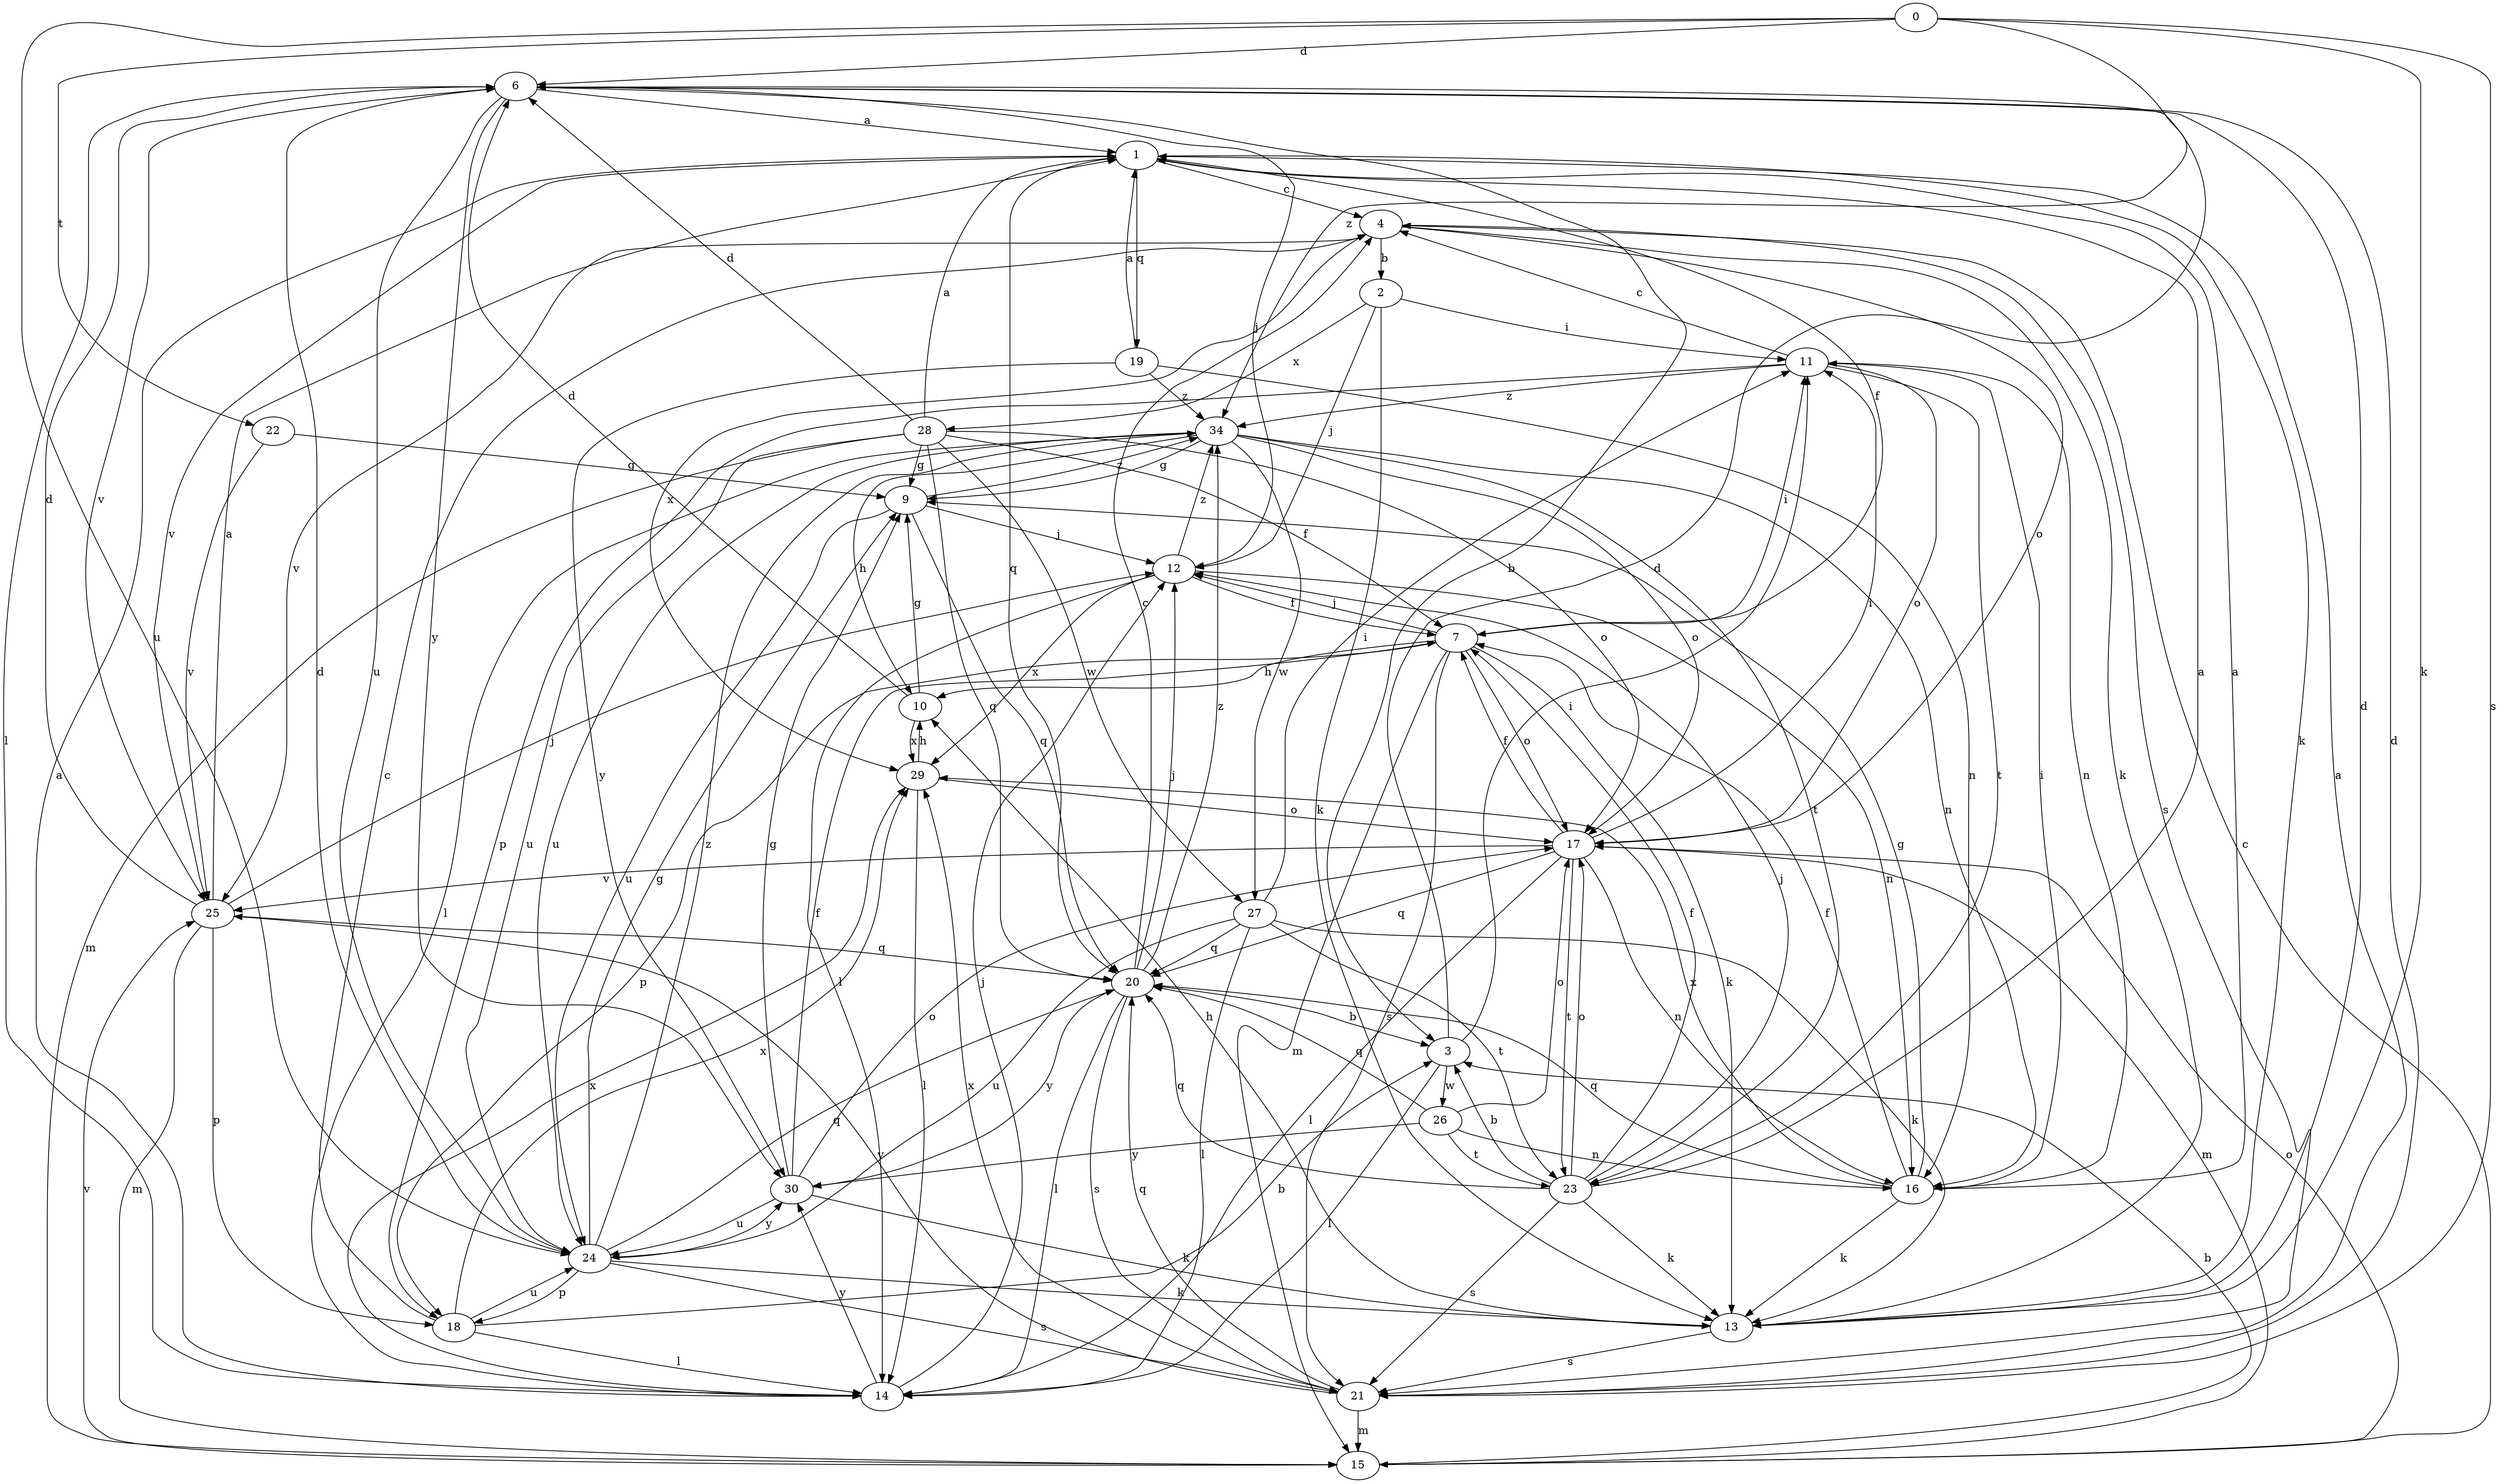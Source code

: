 strict digraph  {
0;
1;
2;
3;
4;
6;
7;
9;
10;
11;
12;
13;
14;
15;
16;
17;
18;
19;
20;
21;
22;
23;
24;
25;
26;
27;
28;
29;
30;
34;
0 -> 6  [label=d];
0 -> 13  [label=k];
0 -> 21  [label=s];
0 -> 22  [label=t];
0 -> 24  [label=u];
0 -> 34  [label=z];
1 -> 4  [label=c];
1 -> 7  [label=f];
1 -> 13  [label=k];
1 -> 19  [label=q];
1 -> 20  [label=q];
1 -> 25  [label=v];
2 -> 11  [label=i];
2 -> 12  [label=j];
2 -> 13  [label=k];
2 -> 28  [label=x];
3 -> 6  [label=d];
3 -> 11  [label=i];
3 -> 14  [label=l];
3 -> 26  [label=w];
4 -> 2  [label=b];
4 -> 13  [label=k];
4 -> 17  [label=o];
4 -> 21  [label=s];
4 -> 25  [label=v];
4 -> 29  [label=x];
6 -> 1  [label=a];
6 -> 3  [label=b];
6 -> 12  [label=j];
6 -> 14  [label=l];
6 -> 24  [label=u];
6 -> 25  [label=v];
6 -> 30  [label=y];
7 -> 10  [label=h];
7 -> 11  [label=i];
7 -> 12  [label=j];
7 -> 13  [label=k];
7 -> 15  [label=m];
7 -> 17  [label=o];
7 -> 18  [label=p];
7 -> 21  [label=s];
9 -> 12  [label=j];
9 -> 20  [label=q];
9 -> 24  [label=u];
9 -> 34  [label=z];
10 -> 6  [label=d];
10 -> 9  [label=g];
10 -> 29  [label=x];
11 -> 4  [label=c];
11 -> 16  [label=n];
11 -> 17  [label=o];
11 -> 18  [label=p];
11 -> 23  [label=t];
11 -> 34  [label=z];
12 -> 7  [label=f];
12 -> 14  [label=l];
12 -> 16  [label=n];
12 -> 29  [label=x];
12 -> 34  [label=z];
13 -> 6  [label=d];
13 -> 10  [label=h];
13 -> 21  [label=s];
14 -> 1  [label=a];
14 -> 12  [label=j];
14 -> 29  [label=x];
14 -> 30  [label=y];
15 -> 3  [label=b];
15 -> 4  [label=c];
15 -> 17  [label=o];
15 -> 25  [label=v];
16 -> 1  [label=a];
16 -> 7  [label=f];
16 -> 9  [label=g];
16 -> 11  [label=i];
16 -> 13  [label=k];
16 -> 20  [label=q];
16 -> 29  [label=x];
17 -> 7  [label=f];
17 -> 11  [label=i];
17 -> 14  [label=l];
17 -> 15  [label=m];
17 -> 16  [label=n];
17 -> 20  [label=q];
17 -> 23  [label=t];
17 -> 25  [label=v];
18 -> 3  [label=b];
18 -> 4  [label=c];
18 -> 14  [label=l];
18 -> 24  [label=u];
18 -> 29  [label=x];
19 -> 1  [label=a];
19 -> 16  [label=n];
19 -> 30  [label=y];
19 -> 34  [label=z];
20 -> 3  [label=b];
20 -> 4  [label=c];
20 -> 12  [label=j];
20 -> 14  [label=l];
20 -> 21  [label=s];
20 -> 30  [label=y];
20 -> 34  [label=z];
21 -> 1  [label=a];
21 -> 6  [label=d];
21 -> 15  [label=m];
21 -> 20  [label=q];
21 -> 25  [label=v];
21 -> 29  [label=x];
22 -> 9  [label=g];
22 -> 25  [label=v];
23 -> 1  [label=a];
23 -> 3  [label=b];
23 -> 7  [label=f];
23 -> 12  [label=j];
23 -> 13  [label=k];
23 -> 17  [label=o];
23 -> 20  [label=q];
23 -> 21  [label=s];
24 -> 6  [label=d];
24 -> 9  [label=g];
24 -> 13  [label=k];
24 -> 18  [label=p];
24 -> 20  [label=q];
24 -> 21  [label=s];
24 -> 30  [label=y];
24 -> 34  [label=z];
25 -> 1  [label=a];
25 -> 6  [label=d];
25 -> 12  [label=j];
25 -> 15  [label=m];
25 -> 18  [label=p];
25 -> 20  [label=q];
26 -> 16  [label=n];
26 -> 17  [label=o];
26 -> 20  [label=q];
26 -> 23  [label=t];
26 -> 30  [label=y];
27 -> 11  [label=i];
27 -> 13  [label=k];
27 -> 14  [label=l];
27 -> 20  [label=q];
27 -> 23  [label=t];
27 -> 24  [label=u];
28 -> 1  [label=a];
28 -> 6  [label=d];
28 -> 7  [label=f];
28 -> 9  [label=g];
28 -> 15  [label=m];
28 -> 17  [label=o];
28 -> 20  [label=q];
28 -> 24  [label=u];
28 -> 27  [label=w];
29 -> 10  [label=h];
29 -> 14  [label=l];
29 -> 17  [label=o];
30 -> 7  [label=f];
30 -> 9  [label=g];
30 -> 13  [label=k];
30 -> 17  [label=o];
30 -> 24  [label=u];
34 -> 9  [label=g];
34 -> 10  [label=h];
34 -> 14  [label=l];
34 -> 16  [label=n];
34 -> 17  [label=o];
34 -> 23  [label=t];
34 -> 24  [label=u];
34 -> 27  [label=w];
}
